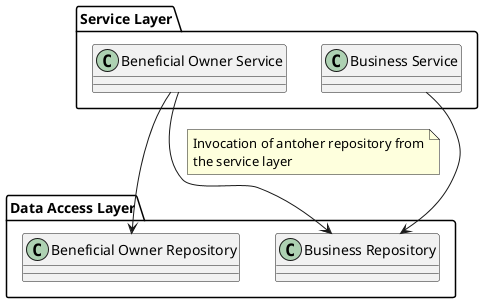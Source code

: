 @startuml Best practice in using repository
    
    package "Service Layer" {
        class "Beneficial Owner Service" as service1
        class "Business Service" as service2
    }

    package "Data Access Layer" {
        class "Beneficial Owner Repository" as repository1
        class "Business Repository" as repository2
    }

    service1 --> repository1
    service2 --> repository2

    service1 -right-> repository2
    note bottom on link
        Invocation of antoher repository from
        the service layer
    end note

@enduml